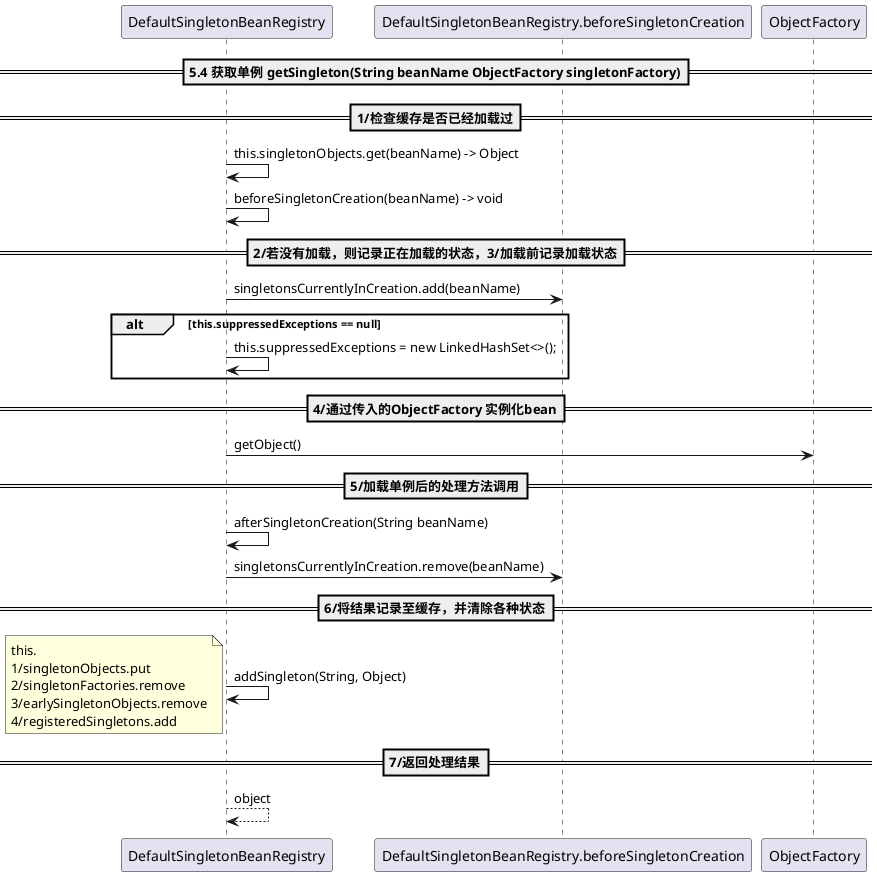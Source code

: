 @startuml
==5.4 获取单例 getSingleton(String beanName ObjectFactory singletonFactory)==
==1/检查缓存是否已经加载过==
DefaultSingletonBeanRegistry -> DefaultSingletonBeanRegistry : this.singletonObjects.get(beanName) -> Object
DefaultSingletonBeanRegistry -> DefaultSingletonBeanRegistry : beforeSingletonCreation(beanName) -> void
==2/若没有加载，则记录正在加载的状态，3/加载前记录加载状态==
DefaultSingletonBeanRegistry -> DefaultSingletonBeanRegistry.beforeSingletonCreation : singletonsCurrentlyInCreation.add(beanName)
alt this.suppressedExceptions == null
DefaultSingletonBeanRegistry -> DefaultSingletonBeanRegistry : this.suppressedExceptions = new LinkedHashSet<>();
end
==4/通过传入的ObjectFactory 实例化bean==
DefaultSingletonBeanRegistry -> ObjectFactory : getObject()
==5/加载单例后的处理方法调用==
DefaultSingletonBeanRegistry -> DefaultSingletonBeanRegistry: afterSingletonCreation(String beanName)
DefaultSingletonBeanRegistry -> DefaultSingletonBeanRegistry.beforeSingletonCreation : singletonsCurrentlyInCreation.remove(beanName)
==6/将结果记录至缓存，并清除各种状态==
DefaultSingletonBeanRegistry -> DefaultSingletonBeanRegistry : addSingleton(String, Object)
note left
this.
1/singletonObjects.put
2/singletonFactories.remove
3/earlySingletonObjects.remove
4/registeredSingletons.add
end note
==7/返回处理结果==
return object
@enduml